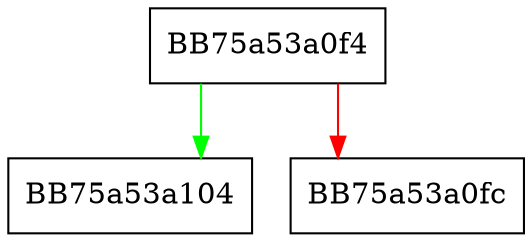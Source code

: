 digraph addChar {
  node [shape="box"];
  graph [splines=ortho];
  BB75a53a0f4 -> BB75a53a104 [color="green"];
  BB75a53a0f4 -> BB75a53a0fc [color="red"];
}